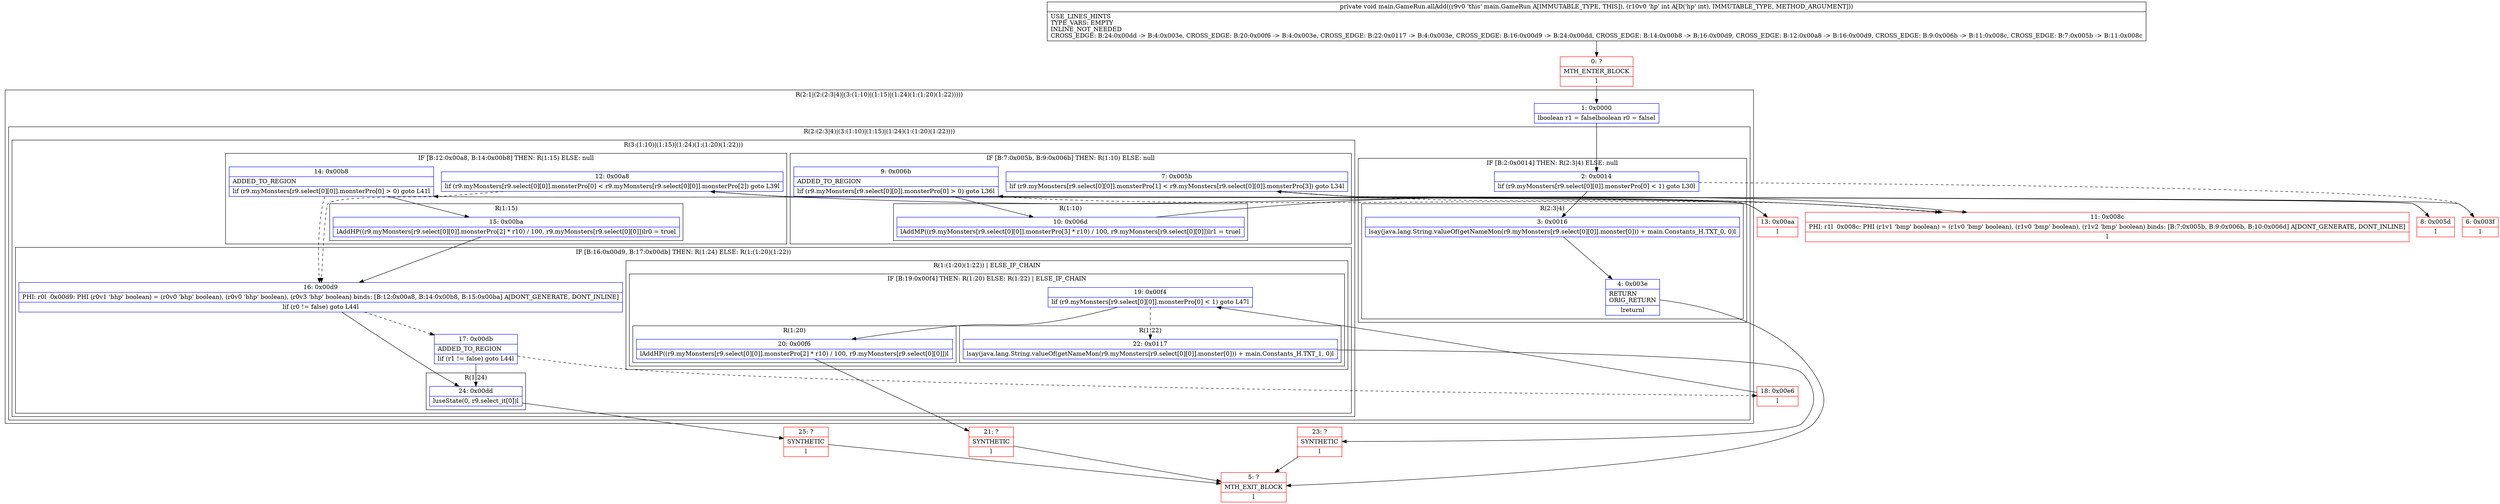 digraph "CFG formain.GameRun.allAdd(I)V" {
subgraph cluster_Region_843824275 {
label = "R(2:1|(2:(2:3|4)|(3:(1:10)|(1:15)|(1:24)(1:(1:20)(1:22)))))";
node [shape=record,color=blue];
Node_1 [shape=record,label="{1\:\ 0x0000|lboolean r1 = falselboolean r0 = falsel}"];
subgraph cluster_Region_4159152 {
label = "R(2:(2:3|4)|(3:(1:10)|(1:15)|(1:24)(1:(1:20)(1:22))))";
node [shape=record,color=blue];
subgraph cluster_IfRegion_2111228001 {
label = "IF [B:2:0x0014] THEN: R(2:3|4) ELSE: null";
node [shape=record,color=blue];
Node_2 [shape=record,label="{2\:\ 0x0014|lif (r9.myMonsters[r9.select[0][0]].monsterPro[0] \< 1) goto L30l}"];
subgraph cluster_Region_644691159 {
label = "R(2:3|4)";
node [shape=record,color=blue];
Node_3 [shape=record,label="{3\:\ 0x0016|lsay(java.lang.String.valueOf(getNameMon(r9.myMonsters[r9.select[0][0]].monster[0])) + main.Constants_H.TXT_0, 0)l}"];
Node_4 [shape=record,label="{4\:\ 0x003e|RETURN\lORIG_RETURN\l|lreturnl}"];
}
}
subgraph cluster_Region_1359786505 {
label = "R(3:(1:10)|(1:15)|(1:24)(1:(1:20)(1:22)))";
node [shape=record,color=blue];
subgraph cluster_IfRegion_712885358 {
label = "IF [B:7:0x005b, B:9:0x006b] THEN: R(1:10) ELSE: null";
node [shape=record,color=blue];
Node_7 [shape=record,label="{7\:\ 0x005b|lif (r9.myMonsters[r9.select[0][0]].monsterPro[1] \< r9.myMonsters[r9.select[0][0]].monsterPro[3]) goto L34l}"];
Node_9 [shape=record,label="{9\:\ 0x006b|ADDED_TO_REGION\l|lif (r9.myMonsters[r9.select[0][0]].monsterPro[0] \> 0) goto L36l}"];
subgraph cluster_Region_2140380490 {
label = "R(1:10)";
node [shape=record,color=blue];
Node_10 [shape=record,label="{10\:\ 0x006d|lAddMP((r9.myMonsters[r9.select[0][0]].monsterPro[3] * r10) \/ 100, r9.myMonsters[r9.select[0][0]])lr1 = truel}"];
}
}
subgraph cluster_IfRegion_1629717632 {
label = "IF [B:12:0x00a8, B:14:0x00b8] THEN: R(1:15) ELSE: null";
node [shape=record,color=blue];
Node_12 [shape=record,label="{12\:\ 0x00a8|lif (r9.myMonsters[r9.select[0][0]].monsterPro[0] \< r9.myMonsters[r9.select[0][0]].monsterPro[2]) goto L39l}"];
Node_14 [shape=record,label="{14\:\ 0x00b8|ADDED_TO_REGION\l|lif (r9.myMonsters[r9.select[0][0]].monsterPro[0] \> 0) goto L41l}"];
subgraph cluster_Region_1755140935 {
label = "R(1:15)";
node [shape=record,color=blue];
Node_15 [shape=record,label="{15\:\ 0x00ba|lAddHP((r9.myMonsters[r9.select[0][0]].monsterPro[2] * r10) \/ 100, r9.myMonsters[r9.select[0][0]])lr0 = truel}"];
}
}
subgraph cluster_IfRegion_1177765270 {
label = "IF [B:16:0x00d9, B:17:0x00db] THEN: R(1:24) ELSE: R(1:(1:20)(1:22))";
node [shape=record,color=blue];
Node_16 [shape=record,label="{16\:\ 0x00d9|PHI: r0l  0x00d9: PHI (r0v1 'bhp' boolean) = (r0v0 'bhp' boolean), (r0v0 'bhp' boolean), (r0v3 'bhp' boolean) binds: [B:12:0x00a8, B:14:0x00b8, B:15:0x00ba] A[DONT_GENERATE, DONT_INLINE]\l|lif (r0 != false) goto L44l}"];
Node_17 [shape=record,label="{17\:\ 0x00db|ADDED_TO_REGION\l|lif (r1 != false) goto L44l}"];
subgraph cluster_Region_774361087 {
label = "R(1:24)";
node [shape=record,color=blue];
Node_24 [shape=record,label="{24\:\ 0x00dd|luseState(0, r9.select_it[0])l}"];
}
subgraph cluster_Region_445627592 {
label = "R(1:(1:20)(1:22)) | ELSE_IF_CHAIN\l";
node [shape=record,color=blue];
subgraph cluster_IfRegion_1586840899 {
label = "IF [B:19:0x00f4] THEN: R(1:20) ELSE: R(1:22) | ELSE_IF_CHAIN\l";
node [shape=record,color=blue];
Node_19 [shape=record,label="{19\:\ 0x00f4|lif (r9.myMonsters[r9.select[0][0]].monsterPro[0] \< 1) goto L47l}"];
subgraph cluster_Region_602922389 {
label = "R(1:20)";
node [shape=record,color=blue];
Node_20 [shape=record,label="{20\:\ 0x00f6|lAddHP((r9.myMonsters[r9.select[0][0]].monsterPro[2] * r10) \/ 100, r9.myMonsters[r9.select[0][0]])l}"];
}
subgraph cluster_Region_858236448 {
label = "R(1:22)";
node [shape=record,color=blue];
Node_22 [shape=record,label="{22\:\ 0x0117|lsay(java.lang.String.valueOf(getNameMon(r9.myMonsters[r9.select[0][0]].monster[0])) + main.Constants_H.TXT_1, 0)l}"];
}
}
}
}
}
}
}
Node_0 [shape=record,color=red,label="{0\:\ ?|MTH_ENTER_BLOCK\l|l}"];
Node_5 [shape=record,color=red,label="{5\:\ ?|MTH_EXIT_BLOCK\l|l}"];
Node_6 [shape=record,color=red,label="{6\:\ 0x003f|l}"];
Node_8 [shape=record,color=red,label="{8\:\ 0x005d|l}"];
Node_11 [shape=record,color=red,label="{11\:\ 0x008c|PHI: r1l  0x008c: PHI (r1v1 'bmp' boolean) = (r1v0 'bmp' boolean), (r1v0 'bmp' boolean), (r1v2 'bmp' boolean) binds: [B:7:0x005b, B:9:0x006b, B:10:0x006d] A[DONT_GENERATE, DONT_INLINE]\l|l}"];
Node_13 [shape=record,color=red,label="{13\:\ 0x00aa|l}"];
Node_18 [shape=record,color=red,label="{18\:\ 0x00e6|l}"];
Node_21 [shape=record,color=red,label="{21\:\ ?|SYNTHETIC\l|l}"];
Node_23 [shape=record,color=red,label="{23\:\ ?|SYNTHETIC\l|l}"];
Node_25 [shape=record,color=red,label="{25\:\ ?|SYNTHETIC\l|l}"];
MethodNode[shape=record,label="{private void main.GameRun.allAdd((r9v0 'this' main.GameRun A[IMMUTABLE_TYPE, THIS]), (r10v0 'hp' int A[D('hp' int), IMMUTABLE_TYPE, METHOD_ARGUMENT]))  | USE_LINES_HINTS\lTYPE_VARS: EMPTY\lINLINE_NOT_NEEDED\lCROSS_EDGE: B:24:0x00dd \-\> B:4:0x003e, CROSS_EDGE: B:20:0x00f6 \-\> B:4:0x003e, CROSS_EDGE: B:22:0x0117 \-\> B:4:0x003e, CROSS_EDGE: B:16:0x00d9 \-\> B:24:0x00dd, CROSS_EDGE: B:14:0x00b8 \-\> B:16:0x00d9, CROSS_EDGE: B:12:0x00a8 \-\> B:16:0x00d9, CROSS_EDGE: B:9:0x006b \-\> B:11:0x008c, CROSS_EDGE: B:7:0x005b \-\> B:11:0x008c\l}"];
MethodNode -> Node_0;
Node_1 -> Node_2;
Node_2 -> Node_3;
Node_2 -> Node_6[style=dashed];
Node_3 -> Node_4;
Node_4 -> Node_5;
Node_7 -> Node_8;
Node_7 -> Node_11[style=dashed];
Node_9 -> Node_10;
Node_9 -> Node_11[style=dashed];
Node_10 -> Node_11;
Node_12 -> Node_13;
Node_12 -> Node_16[style=dashed];
Node_14 -> Node_15;
Node_14 -> Node_16[style=dashed];
Node_15 -> Node_16;
Node_16 -> Node_17[style=dashed];
Node_16 -> Node_24;
Node_17 -> Node_24;
Node_17 -> Node_18[style=dashed];
Node_24 -> Node_25;
Node_19 -> Node_20;
Node_19 -> Node_22[style=dashed];
Node_20 -> Node_21;
Node_22 -> Node_23;
Node_0 -> Node_1;
Node_6 -> Node_7;
Node_8 -> Node_9;
Node_11 -> Node_12;
Node_13 -> Node_14;
Node_18 -> Node_19;
Node_21 -> Node_5;
Node_23 -> Node_5;
Node_25 -> Node_5;
}

